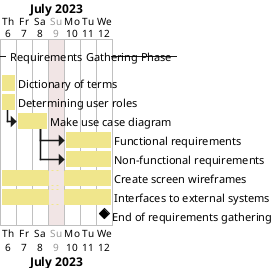 @startgantt
sundays are closed
Project starts 2023-07-06

-- Requirements Gathering Phase --
[Dictionary of terms] starts 2023-07-06 and ends 2023-07-06 and is colored in Khaki
[Determining user roles] starts 2023-07-06 and ends 2023-07-06 and is colored in Khaki
[Make use case diagram] starts at [Determining user roles]'s end and ends 2023-07-08 and is colored in Khaki
[Functional requirements] starts at [Make use case diagram]'s end and ends 2023-07-12 and is colored in Khaki
[Non-functional requirements] starts at [Make use case diagram]'s end and ends 2023-07-12 and is colored in Khaki
[Create screen wireframes] starts at 2023-07-06 and ends 2023-07-12 and is colored in Khaki
[Interfaces to external systems] starts at 2023-07-06 and ends 2023-07-12 and is colored in Khaki
[End of requirements gathering] happens at [Interfaces to external systems]'s end
@endgantt


@startgantt
sundays are closed
Project starts 2023-10-15

-- Project Plan Phase --
[Architectural design] starts 2023-10-15 and lasts 21 days and is colored in LightSteelBlue
[Structural design] starts 2023-10-15 and lasts 21 days and is colored in LightSteelBlue
[Behaviour design] starts 2023-10-15 and lasts 21 days and is colored in LightSteelBlue
[End of project plan] happens at [Behaviour design]'s end

-- Project Implementation Phase --
[Implement basic client-server communication] starts at [End of project plan]'s end and lasts 14 days and is colored in PaleVioletRed
[Implement user authentication] starts at [Implement basic client-server communication]'s end and lasts 7 days and is colored in PaleVioletRed
[Program basic workflow] starts at [Implement user authentication]'s end and lasts 14 days and is colored in PaleVioletRed
[Implement logging and analsys] starts at [Program basic workflow]'s end and lasts 7 days and is colored in PaleVioletRed
[Create user interface] starts at [Implement logging and analsys]'s end and lasts 14 days and is colored in PaleVioletRed
[End of project implementation] happens at [Create user interface]'s end

-- Test phase --
[Testing] starts at [End of project implementation]'s end and lasts 3 days and is colored in Violet
[End of Testing] happens at [Testing]'s end

-- Release phase --
[Software release] starts at [End of Testing]'s end and lasts 5 days and is colored in RosyBrown
[Instructions] starts at [Software release]'s end and lasts 3 days and is colored in RosyBrown

@endgantt